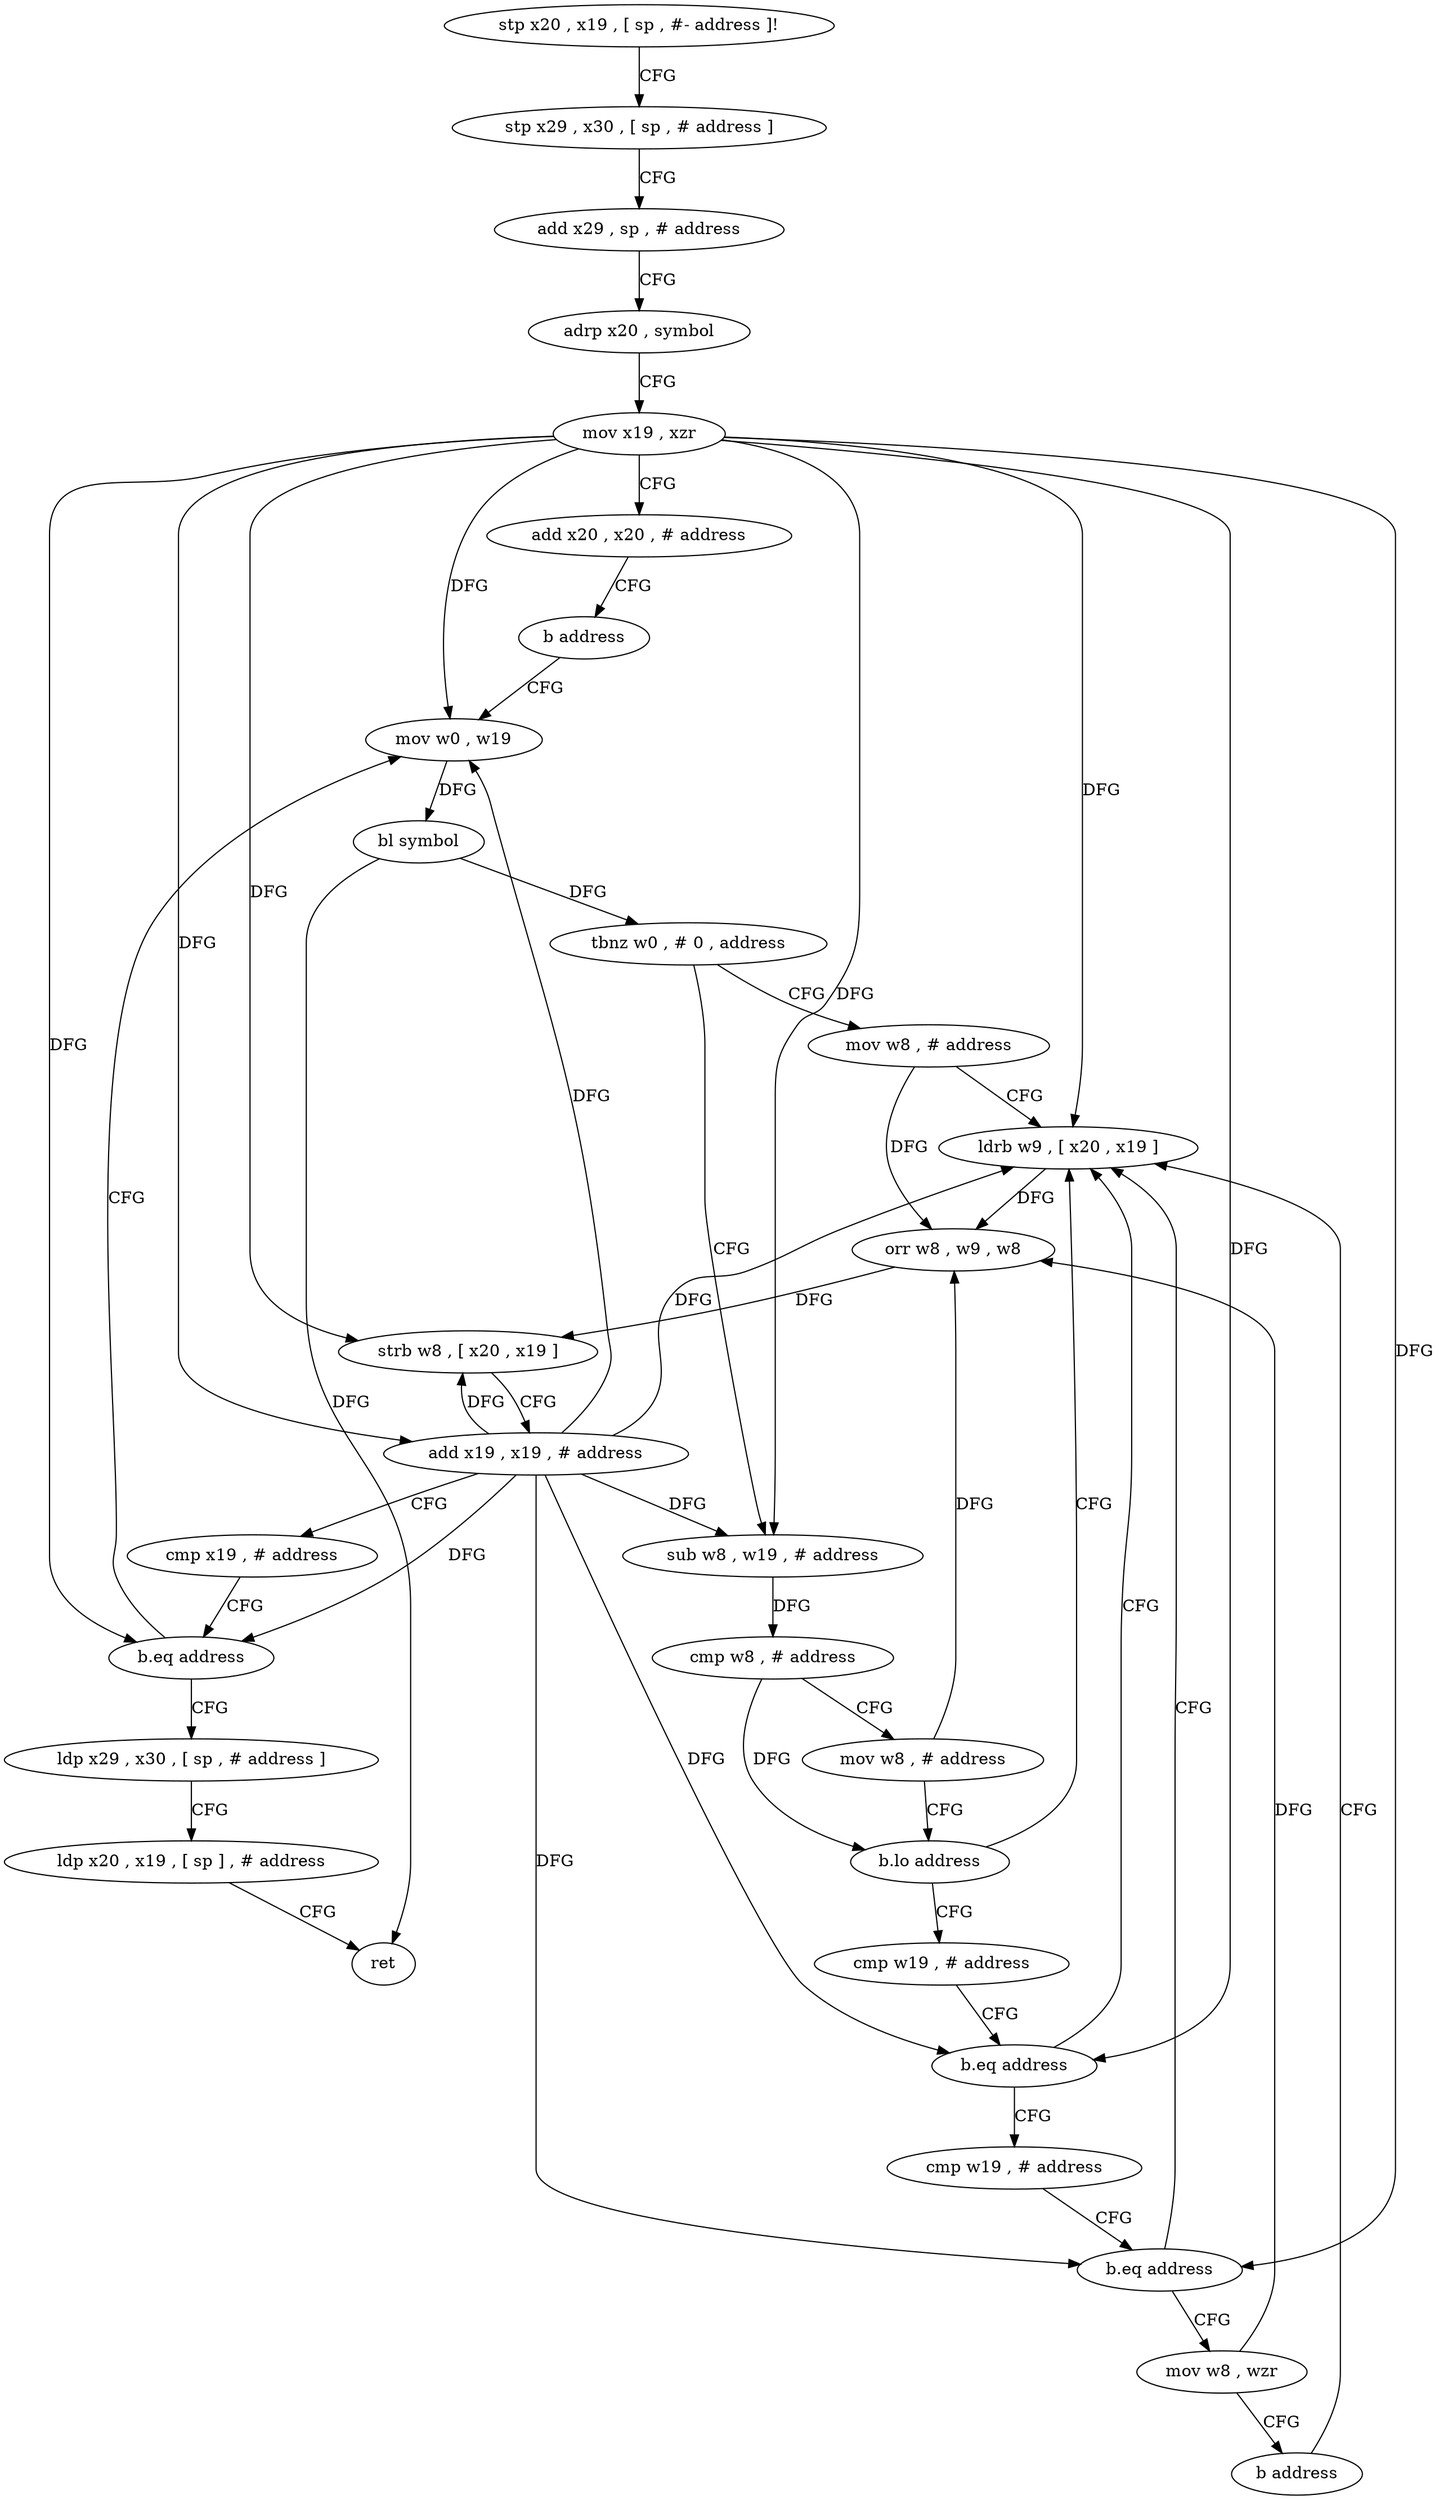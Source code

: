 digraph "func" {
"4211800" [label = "stp x20 , x19 , [ sp , #- address ]!" ]
"4211804" [label = "stp x29 , x30 , [ sp , # address ]" ]
"4211808" [label = "add x29 , sp , # address" ]
"4211812" [label = "adrp x20 , symbol" ]
"4211816" [label = "mov x19 , xzr" ]
"4211820" [label = "add x20 , x20 , # address" ]
"4211824" [label = "b address" ]
"4211856" [label = "mov w0 , w19" ]
"4211860" [label = "bl symbol" ]
"4211864" [label = "tbnz w0 , # 0 , address" ]
"4211828" [label = "mov w8 , # address" ]
"4211868" [label = "sub w8 , w19 , # address" ]
"4211832" [label = "ldrb w9 , [ x20 , x19 ]" ]
"4211872" [label = "cmp w8 , # address" ]
"4211876" [label = "mov w8 , # address" ]
"4211880" [label = "b.lo address" ]
"4211884" [label = "cmp w19 , # address" ]
"4211908" [label = "ldp x29 , x30 , [ sp , # address ]" ]
"4211912" [label = "ldp x20 , x19 , [ sp ] , # address" ]
"4211916" [label = "ret" ]
"4211836" [label = "orr w8 , w9 , w8" ]
"4211840" [label = "strb w8 , [ x20 , x19 ]" ]
"4211844" [label = "add x19 , x19 , # address" ]
"4211848" [label = "cmp x19 , # address" ]
"4211852" [label = "b.eq address" ]
"4211888" [label = "b.eq address" ]
"4211892" [label = "cmp w19 , # address" ]
"4211896" [label = "b.eq address" ]
"4211900" [label = "mov w8 , wzr" ]
"4211904" [label = "b address" ]
"4211800" -> "4211804" [ label = "CFG" ]
"4211804" -> "4211808" [ label = "CFG" ]
"4211808" -> "4211812" [ label = "CFG" ]
"4211812" -> "4211816" [ label = "CFG" ]
"4211816" -> "4211820" [ label = "CFG" ]
"4211816" -> "4211856" [ label = "DFG" ]
"4211816" -> "4211868" [ label = "DFG" ]
"4211816" -> "4211832" [ label = "DFG" ]
"4211816" -> "4211840" [ label = "DFG" ]
"4211816" -> "4211844" [ label = "DFG" ]
"4211816" -> "4211852" [ label = "DFG" ]
"4211816" -> "4211888" [ label = "DFG" ]
"4211816" -> "4211896" [ label = "DFG" ]
"4211820" -> "4211824" [ label = "CFG" ]
"4211824" -> "4211856" [ label = "CFG" ]
"4211856" -> "4211860" [ label = "DFG" ]
"4211860" -> "4211864" [ label = "DFG" ]
"4211860" -> "4211916" [ label = "DFG" ]
"4211864" -> "4211828" [ label = "CFG" ]
"4211864" -> "4211868" [ label = "CFG" ]
"4211828" -> "4211832" [ label = "CFG" ]
"4211828" -> "4211836" [ label = "DFG" ]
"4211868" -> "4211872" [ label = "DFG" ]
"4211832" -> "4211836" [ label = "DFG" ]
"4211872" -> "4211876" [ label = "CFG" ]
"4211872" -> "4211880" [ label = "DFG" ]
"4211876" -> "4211880" [ label = "CFG" ]
"4211876" -> "4211836" [ label = "DFG" ]
"4211880" -> "4211832" [ label = "CFG" ]
"4211880" -> "4211884" [ label = "CFG" ]
"4211884" -> "4211888" [ label = "CFG" ]
"4211908" -> "4211912" [ label = "CFG" ]
"4211912" -> "4211916" [ label = "CFG" ]
"4211836" -> "4211840" [ label = "DFG" ]
"4211840" -> "4211844" [ label = "CFG" ]
"4211844" -> "4211848" [ label = "CFG" ]
"4211844" -> "4211856" [ label = "DFG" ]
"4211844" -> "4211868" [ label = "DFG" ]
"4211844" -> "4211832" [ label = "DFG" ]
"4211844" -> "4211840" [ label = "DFG" ]
"4211844" -> "4211852" [ label = "DFG" ]
"4211844" -> "4211888" [ label = "DFG" ]
"4211844" -> "4211896" [ label = "DFG" ]
"4211848" -> "4211852" [ label = "CFG" ]
"4211852" -> "4211908" [ label = "CFG" ]
"4211852" -> "4211856" [ label = "CFG" ]
"4211888" -> "4211832" [ label = "CFG" ]
"4211888" -> "4211892" [ label = "CFG" ]
"4211892" -> "4211896" [ label = "CFG" ]
"4211896" -> "4211832" [ label = "CFG" ]
"4211896" -> "4211900" [ label = "CFG" ]
"4211900" -> "4211904" [ label = "CFG" ]
"4211900" -> "4211836" [ label = "DFG" ]
"4211904" -> "4211832" [ label = "CFG" ]
}
